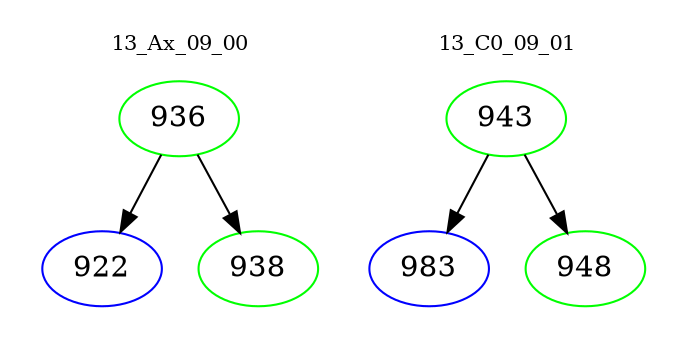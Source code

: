 digraph{
subgraph cluster_0 {
color = white
label = "13_Ax_09_00";
fontsize=10;
T0_936 [label="936", color="green"]
T0_936 -> T0_922 [color="black"]
T0_922 [label="922", color="blue"]
T0_936 -> T0_938 [color="black"]
T0_938 [label="938", color="green"]
}
subgraph cluster_1 {
color = white
label = "13_C0_09_01";
fontsize=10;
T1_943 [label="943", color="green"]
T1_943 -> T1_983 [color="black"]
T1_983 [label="983", color="blue"]
T1_943 -> T1_948 [color="black"]
T1_948 [label="948", color="green"]
}
}
